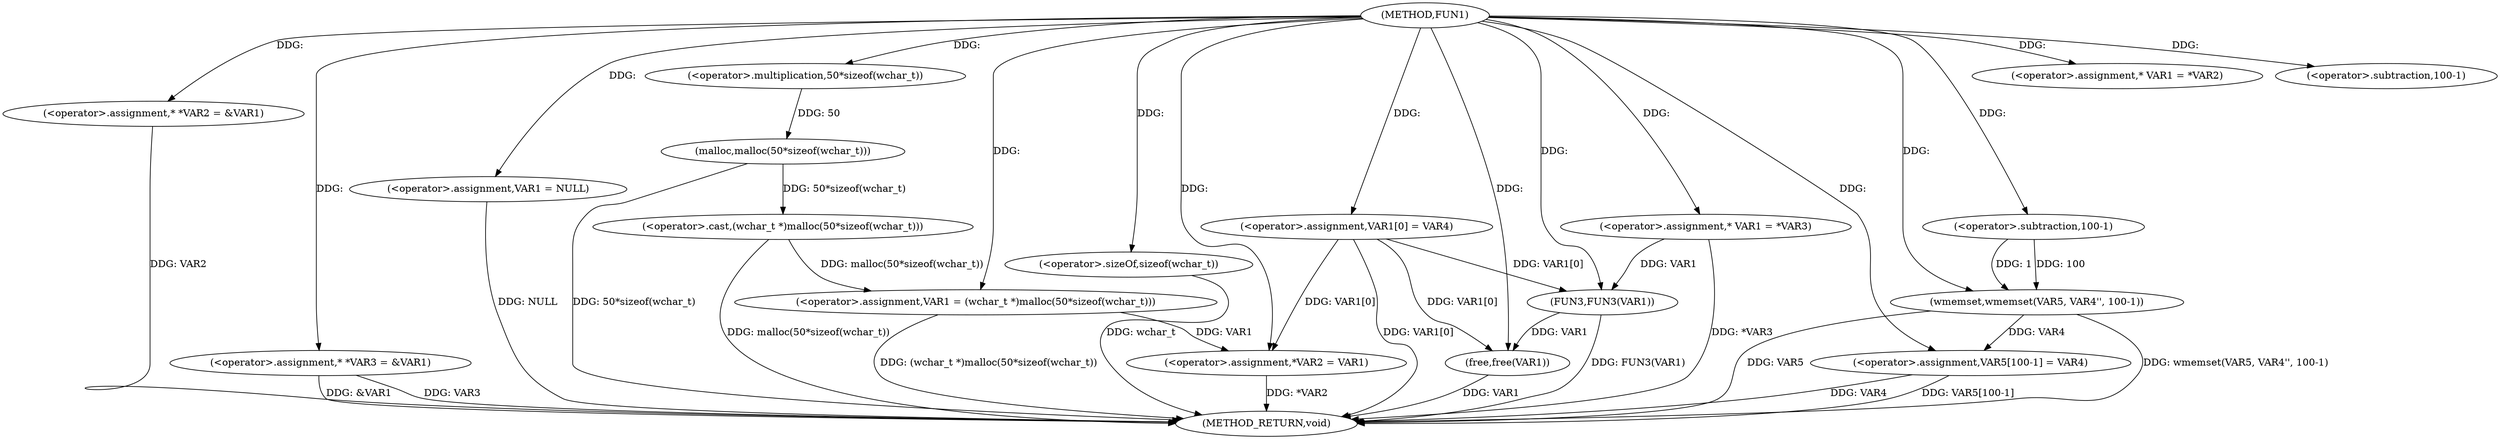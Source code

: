 digraph FUN1 {  
"1000100" [label = "(METHOD,FUN1)" ]
"1000165" [label = "(METHOD_RETURN,void)" ]
"1000104" [label = "(<operator>.assignment,* *VAR2 = &VAR1)" ]
"1000109" [label = "(<operator>.assignment,* *VAR3 = &VAR1)" ]
"1000113" [label = "(<operator>.assignment,VAR1 = NULL)" ]
"1000118" [label = "(<operator>.assignment,* VAR1 = *VAR2)" ]
"1000122" [label = "(<operator>.assignment,VAR1 = (wchar_t *)malloc(50*sizeof(wchar_t)))" ]
"1000124" [label = "(<operator>.cast,(wchar_t *)malloc(50*sizeof(wchar_t)))" ]
"1000126" [label = "(malloc,malloc(50*sizeof(wchar_t)))" ]
"1000127" [label = "(<operator>.multiplication,50*sizeof(wchar_t))" ]
"1000129" [label = "(<operator>.sizeOf,sizeof(wchar_t))" ]
"1000131" [label = "(<operator>.assignment,VAR1[0] = VAR4)" ]
"1000136" [label = "(<operator>.assignment,*VAR2 = VAR1)" ]
"1000142" [label = "(<operator>.assignment,* VAR1 = *VAR3)" ]
"1000148" [label = "(wmemset,wmemset(VAR5, VAR4'', 100-1))" ]
"1000151" [label = "(<operator>.subtraction,100-1)" ]
"1000154" [label = "(<operator>.assignment,VAR5[100-1] = VAR4)" ]
"1000157" [label = "(<operator>.subtraction,100-1)" ]
"1000161" [label = "(FUN3,FUN3(VAR1))" ]
"1000163" [label = "(free,free(VAR1))" ]
  "1000104" -> "1000165"  [ label = "DDG: VAR2"] 
  "1000154" -> "1000165"  [ label = "DDG: VAR4"] 
  "1000131" -> "1000165"  [ label = "DDG: VAR1[0]"] 
  "1000113" -> "1000165"  [ label = "DDG: NULL"] 
  "1000126" -> "1000165"  [ label = "DDG: 50*sizeof(wchar_t)"] 
  "1000129" -> "1000165"  [ label = "DDG: wchar_t"] 
  "1000163" -> "1000165"  [ label = "DDG: VAR1"] 
  "1000124" -> "1000165"  [ label = "DDG: malloc(50*sizeof(wchar_t))"] 
  "1000154" -> "1000165"  [ label = "DDG: VAR5[100-1]"] 
  "1000142" -> "1000165"  [ label = "DDG: *VAR3"] 
  "1000148" -> "1000165"  [ label = "DDG: VAR5"] 
  "1000148" -> "1000165"  [ label = "DDG: wmemset(VAR5, VAR4'', 100-1)"] 
  "1000109" -> "1000165"  [ label = "DDG: VAR3"] 
  "1000109" -> "1000165"  [ label = "DDG: &VAR1"] 
  "1000161" -> "1000165"  [ label = "DDG: FUN3(VAR1)"] 
  "1000136" -> "1000165"  [ label = "DDG: *VAR2"] 
  "1000122" -> "1000165"  [ label = "DDG: (wchar_t *)malloc(50*sizeof(wchar_t))"] 
  "1000100" -> "1000104"  [ label = "DDG: "] 
  "1000100" -> "1000109"  [ label = "DDG: "] 
  "1000100" -> "1000113"  [ label = "DDG: "] 
  "1000100" -> "1000118"  [ label = "DDG: "] 
  "1000124" -> "1000122"  [ label = "DDG: malloc(50*sizeof(wchar_t))"] 
  "1000100" -> "1000122"  [ label = "DDG: "] 
  "1000126" -> "1000124"  [ label = "DDG: 50*sizeof(wchar_t)"] 
  "1000127" -> "1000126"  [ label = "DDG: 50"] 
  "1000100" -> "1000127"  [ label = "DDG: "] 
  "1000100" -> "1000129"  [ label = "DDG: "] 
  "1000100" -> "1000131"  [ label = "DDG: "] 
  "1000122" -> "1000136"  [ label = "DDG: VAR1"] 
  "1000131" -> "1000136"  [ label = "DDG: VAR1[0]"] 
  "1000100" -> "1000136"  [ label = "DDG: "] 
  "1000100" -> "1000142"  [ label = "DDG: "] 
  "1000100" -> "1000148"  [ label = "DDG: "] 
  "1000151" -> "1000148"  [ label = "DDG: 100"] 
  "1000151" -> "1000148"  [ label = "DDG: 1"] 
  "1000100" -> "1000151"  [ label = "DDG: "] 
  "1000148" -> "1000154"  [ label = "DDG: VAR4"] 
  "1000100" -> "1000154"  [ label = "DDG: "] 
  "1000100" -> "1000157"  [ label = "DDG: "] 
  "1000131" -> "1000161"  [ label = "DDG: VAR1[0]"] 
  "1000142" -> "1000161"  [ label = "DDG: VAR1"] 
  "1000100" -> "1000161"  [ label = "DDG: "] 
  "1000131" -> "1000163"  [ label = "DDG: VAR1[0]"] 
  "1000161" -> "1000163"  [ label = "DDG: VAR1"] 
  "1000100" -> "1000163"  [ label = "DDG: "] 
}
